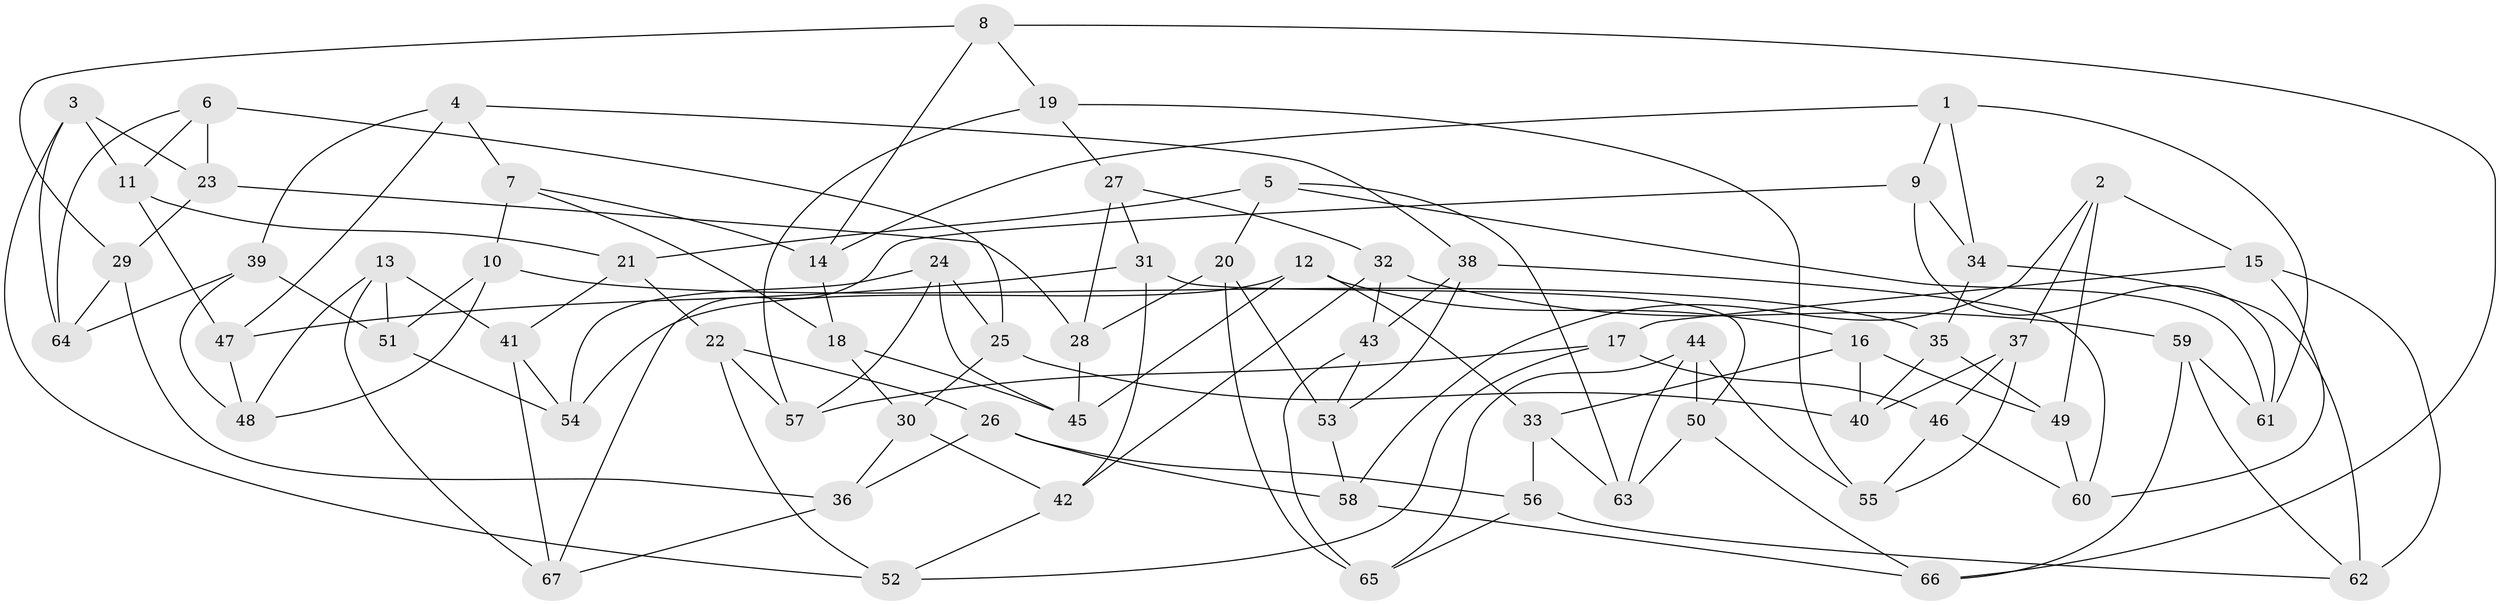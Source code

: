 // Generated by graph-tools (version 1.1) at 2025/16/03/09/25 04:16:35]
// undirected, 67 vertices, 134 edges
graph export_dot {
graph [start="1"]
  node [color=gray90,style=filled];
  1;
  2;
  3;
  4;
  5;
  6;
  7;
  8;
  9;
  10;
  11;
  12;
  13;
  14;
  15;
  16;
  17;
  18;
  19;
  20;
  21;
  22;
  23;
  24;
  25;
  26;
  27;
  28;
  29;
  30;
  31;
  32;
  33;
  34;
  35;
  36;
  37;
  38;
  39;
  40;
  41;
  42;
  43;
  44;
  45;
  46;
  47;
  48;
  49;
  50;
  51;
  52;
  53;
  54;
  55;
  56;
  57;
  58;
  59;
  60;
  61;
  62;
  63;
  64;
  65;
  66;
  67;
  1 -- 14;
  1 -- 34;
  1 -- 61;
  1 -- 9;
  2 -- 37;
  2 -- 58;
  2 -- 15;
  2 -- 49;
  3 -- 64;
  3 -- 52;
  3 -- 11;
  3 -- 23;
  4 -- 47;
  4 -- 38;
  4 -- 39;
  4 -- 7;
  5 -- 61;
  5 -- 63;
  5 -- 20;
  5 -- 21;
  6 -- 25;
  6 -- 11;
  6 -- 23;
  6 -- 64;
  7 -- 10;
  7 -- 18;
  7 -- 14;
  8 -- 14;
  8 -- 19;
  8 -- 66;
  8 -- 29;
  9 -- 67;
  9 -- 34;
  9 -- 61;
  10 -- 48;
  10 -- 51;
  10 -- 35;
  11 -- 47;
  11 -- 21;
  12 -- 33;
  12 -- 54;
  12 -- 45;
  12 -- 16;
  13 -- 48;
  13 -- 67;
  13 -- 41;
  13 -- 51;
  14 -- 18;
  15 -- 17;
  15 -- 60;
  15 -- 62;
  16 -- 49;
  16 -- 40;
  16 -- 33;
  17 -- 46;
  17 -- 52;
  17 -- 57;
  18 -- 30;
  18 -- 45;
  19 -- 27;
  19 -- 55;
  19 -- 57;
  20 -- 28;
  20 -- 53;
  20 -- 65;
  21 -- 41;
  21 -- 22;
  22 -- 57;
  22 -- 26;
  22 -- 52;
  23 -- 28;
  23 -- 29;
  24 -- 25;
  24 -- 54;
  24 -- 57;
  24 -- 45;
  25 -- 40;
  25 -- 30;
  26 -- 56;
  26 -- 58;
  26 -- 36;
  27 -- 28;
  27 -- 31;
  27 -- 32;
  28 -- 45;
  29 -- 36;
  29 -- 64;
  30 -- 42;
  30 -- 36;
  31 -- 42;
  31 -- 50;
  31 -- 47;
  32 -- 59;
  32 -- 43;
  32 -- 42;
  33 -- 63;
  33 -- 56;
  34 -- 62;
  34 -- 35;
  35 -- 49;
  35 -- 40;
  36 -- 67;
  37 -- 46;
  37 -- 40;
  37 -- 55;
  38 -- 53;
  38 -- 43;
  38 -- 60;
  39 -- 64;
  39 -- 48;
  39 -- 51;
  41 -- 54;
  41 -- 67;
  42 -- 52;
  43 -- 65;
  43 -- 53;
  44 -- 65;
  44 -- 63;
  44 -- 50;
  44 -- 55;
  46 -- 60;
  46 -- 55;
  47 -- 48;
  49 -- 60;
  50 -- 63;
  50 -- 66;
  51 -- 54;
  53 -- 58;
  56 -- 62;
  56 -- 65;
  58 -- 66;
  59 -- 62;
  59 -- 61;
  59 -- 66;
}
